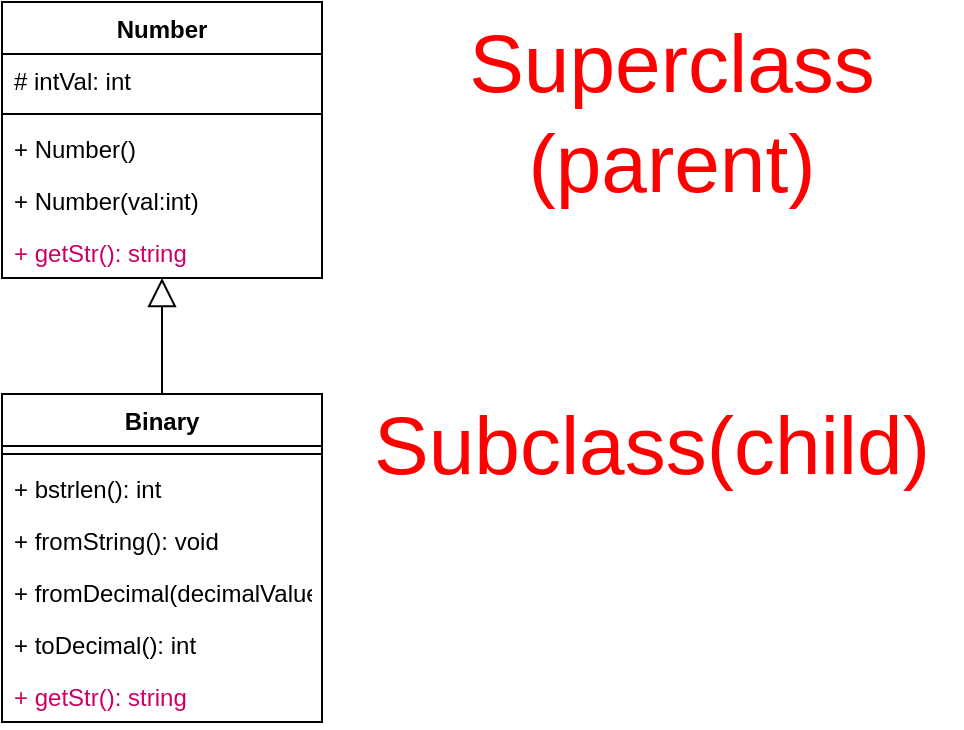 <mxfile version="13.3.5" type="onedrive"><diagram id="ycYCi8i5aNNvrnf-Io2T" name="Page-1"><mxGraphModel dx="782" dy="433" grid="1" gridSize="10" guides="1" tooltips="1" connect="1" arrows="1" fold="1" page="1" pageScale="1" pageWidth="827" pageHeight="1169" math="0" shadow="0"><root><mxCell id="0"/><mxCell id="1" parent="0"/><mxCell id="YUYsCbpr_YMy7sOLpIqy-9" value="" style="edgeStyle=orthogonalEdgeStyle;rounded=0;orthogonalLoop=1;jettySize=auto;html=1;endArrow=block;endFill=0;endSize=12;startSize=12;" parent="1" source="YUYsCbpr_YMy7sOLpIqy-1" target="YUYsCbpr_YMy7sOLpIqy-5" edge="1"><mxGeometry relative="1" as="geometry"/></mxCell><mxCell id="YUYsCbpr_YMy7sOLpIqy-5" value="Number" style="swimlane;fontStyle=1;align=center;verticalAlign=top;childLayout=stackLayout;horizontal=1;startSize=26;horizontalStack=0;resizeParent=1;resizeParentMax=0;resizeLast=0;collapsible=1;marginBottom=0;" parent="1" vertex="1"><mxGeometry x="110" y="14" width="160" height="138" as="geometry"/></mxCell><mxCell id="YUYsCbpr_YMy7sOLpIqy-12" value="# intVal: int" style="text;strokeColor=none;fillColor=none;align=left;verticalAlign=top;spacingLeft=4;spacingRight=4;overflow=hidden;rotatable=0;points=[[0,0.5],[1,0.5]];portConstraint=eastwest;" parent="YUYsCbpr_YMy7sOLpIqy-5" vertex="1"><mxGeometry y="26" width="160" height="26" as="geometry"/></mxCell><mxCell id="YUYsCbpr_YMy7sOLpIqy-7" value="" style="line;strokeWidth=1;fillColor=none;align=left;verticalAlign=middle;spacingTop=-1;spacingLeft=3;spacingRight=3;rotatable=0;labelPosition=right;points=[];portConstraint=eastwest;" parent="YUYsCbpr_YMy7sOLpIqy-5" vertex="1"><mxGeometry y="52" width="160" height="8" as="geometry"/></mxCell><mxCell id="tQcR-gGkY8CPtHLirBvx-1" value="+ Number()" style="text;strokeColor=none;fillColor=none;align=left;verticalAlign=top;spacingLeft=4;spacingRight=4;overflow=hidden;rotatable=0;points=[[0,0.5],[1,0.5]];portConstraint=eastwest;" vertex="1" parent="YUYsCbpr_YMy7sOLpIqy-5"><mxGeometry y="60" width="160" height="26" as="geometry"/></mxCell><mxCell id="lBPdcHdyL9d96usZgTMZ-1" value="+ Number(val:int)" style="text;strokeColor=none;fillColor=none;align=left;verticalAlign=top;spacingLeft=4;spacingRight=4;overflow=hidden;rotatable=0;points=[[0,0.5],[1,0.5]];portConstraint=eastwest;" parent="YUYsCbpr_YMy7sOLpIqy-5" vertex="1"><mxGeometry y="86" width="160" height="26" as="geometry"/></mxCell><mxCell id="molNyeg3Y1V6pEDx-LRi-1" value="+ getStr(): string" style="text;strokeColor=none;fillColor=none;align=left;verticalAlign=top;spacingLeft=4;spacingRight=4;overflow=hidden;rotatable=0;points=[[0,0.5],[1,0.5]];portConstraint=eastwest;fontColor=#CC0066;" parent="YUYsCbpr_YMy7sOLpIqy-5" vertex="1"><mxGeometry y="112" width="160" height="26" as="geometry"/></mxCell><mxCell id="lBPdcHdyL9d96usZgTMZ-2" value="Superclass (parent)" style="text;html=1;strokeColor=none;fillColor=none;align=center;verticalAlign=middle;whiteSpace=wrap;rounded=0;fontColor=#FF0000;fontSize=41;" parent="1" vertex="1"><mxGeometry x="300" y="35" width="290" height="70" as="geometry"/></mxCell><mxCell id="lBPdcHdyL9d96usZgTMZ-3" value="Subclass(child)" style="text;html=1;strokeColor=none;fillColor=none;align=center;verticalAlign=middle;whiteSpace=wrap;rounded=0;fontColor=#FF0000;fontSize=41;" parent="1" vertex="1"><mxGeometry x="290" y="201" width="290" height="70" as="geometry"/></mxCell><mxCell id="YUYsCbpr_YMy7sOLpIqy-1" value="Binary" style="swimlane;fontStyle=1;align=center;verticalAlign=top;childLayout=stackLayout;horizontal=1;startSize=26;horizontalStack=0;resizeParent=1;resizeParentMax=0;resizeLast=0;collapsible=1;marginBottom=0;" parent="1" vertex="1"><mxGeometry x="110" y="210" width="160" height="164" as="geometry"/></mxCell><mxCell id="YUYsCbpr_YMy7sOLpIqy-3" value="" style="line;strokeWidth=1;fillColor=none;align=left;verticalAlign=middle;spacingTop=-1;spacingLeft=3;spacingRight=3;rotatable=0;labelPosition=right;points=[];portConstraint=eastwest;" parent="YUYsCbpr_YMy7sOLpIqy-1" vertex="1"><mxGeometry y="26" width="160" height="8" as="geometry"/></mxCell><mxCell id="YUYsCbpr_YMy7sOLpIqy-10" value="+ bstrlen(): int" style="text;strokeColor=none;fillColor=none;align=left;verticalAlign=top;spacingLeft=4;spacingRight=4;overflow=hidden;rotatable=0;points=[[0,0.5],[1,0.5]];portConstraint=eastwest;" parent="YUYsCbpr_YMy7sOLpIqy-1" vertex="1"><mxGeometry y="34" width="160" height="26" as="geometry"/></mxCell><mxCell id="YUYsCbpr_YMy7sOLpIqy-4" value="+ fromString(): void" style="text;strokeColor=none;fillColor=none;align=left;verticalAlign=top;spacingLeft=4;spacingRight=4;overflow=hidden;rotatable=0;points=[[0,0.5],[1,0.5]];portConstraint=eastwest;" parent="YUYsCbpr_YMy7sOLpIqy-1" vertex="1"><mxGeometry y="60" width="160" height="26" as="geometry"/></mxCell><mxCell id="YUYsCbpr_YMy7sOLpIqy-11" value="+ fromDecimal(decimalValue:int): void" style="text;strokeColor=none;fillColor=none;align=left;verticalAlign=top;spacingLeft=4;spacingRight=4;overflow=hidden;rotatable=0;points=[[0,0.5],[1,0.5]];portConstraint=eastwest;" parent="YUYsCbpr_YMy7sOLpIqy-1" vertex="1"><mxGeometry y="86" width="160" height="26" as="geometry"/></mxCell><mxCell id="tQcR-gGkY8CPtHLirBvx-2" value="+ toDecimal(): int" style="text;strokeColor=none;fillColor=none;align=left;verticalAlign=top;spacingLeft=4;spacingRight=4;overflow=hidden;rotatable=0;points=[[0,0.5],[1,0.5]];portConstraint=eastwest;" vertex="1" parent="YUYsCbpr_YMy7sOLpIqy-1"><mxGeometry y="112" width="160" height="26" as="geometry"/></mxCell><mxCell id="tQcR-gGkY8CPtHLirBvx-3" value="+ getStr(): string" style="text;strokeColor=none;fillColor=none;align=left;verticalAlign=top;spacingLeft=4;spacingRight=4;overflow=hidden;rotatable=0;points=[[0,0.5],[1,0.5]];portConstraint=eastwest;fontColor=#CC0066;" vertex="1" parent="YUYsCbpr_YMy7sOLpIqy-1"><mxGeometry y="138" width="160" height="26" as="geometry"/></mxCell></root></mxGraphModel></diagram></mxfile>